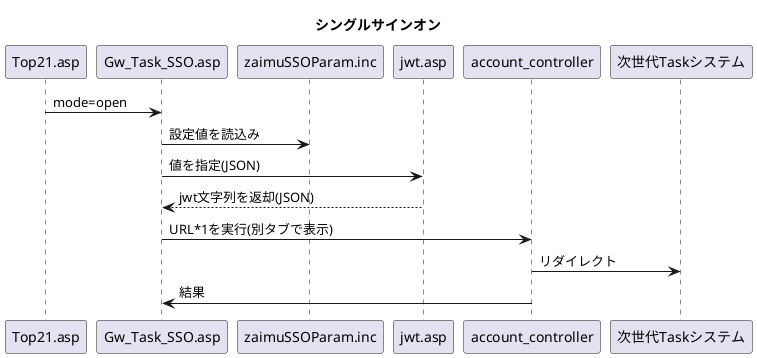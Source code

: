 @startuml シングルサインオン
Title シングルサインオン
Top21.asp -> Gw_Task_SSO.asp: mode=open
Gw_Task_SSO.asp -> zaimuSSOParam.inc: 設定値を読込み
Gw_Task_SSO.asp -> jwt.asp: 値を指定(JSON)
return jwt文字列を返却(JSON)
Gw_Task_SSO.asp -> account_controller: URL*1を実行(別タブで表示)
account_controller -> 次世代Taskシステム: リダイレクト
account_controller -> Gw_Task_SSO.asp: 結果
@enduml

